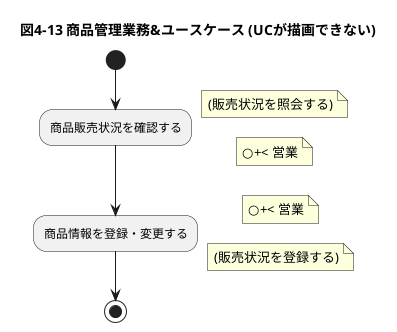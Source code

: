 @startuml
title 図4-13 商品管理業務&ユースケース (UCが描画できない)
start
:商品販売状況を確認する;
note right: (販売状況を照会する)
note right: ○+< 営業
:商品情報を登録・変更する;
note right: ○+< 営業
note right: (販売状況を登録する)
stop
@end